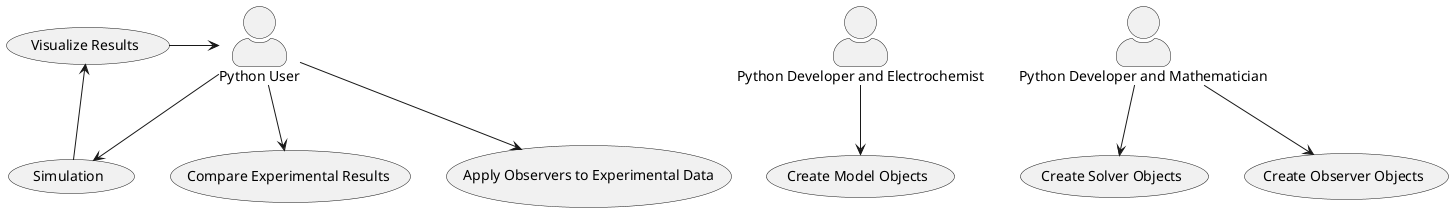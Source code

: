 @startuml
skinparam actorStyle awesome

:Python User: as User
:Python Developer and Electrochemist: as EC
:Python Developer and Mathematician: as Math


User --> (Simulation)
(Simulation) --> (Visualize Results)
(Visualize Results) -> User

User --> (Compare Experimental Results)

User --> (Apply Observers to Experimental Data)

EC --> (Create Model Objects)

Math --> (Create Solver Objects)
Math --> (Create Observer Objects)

@enduml